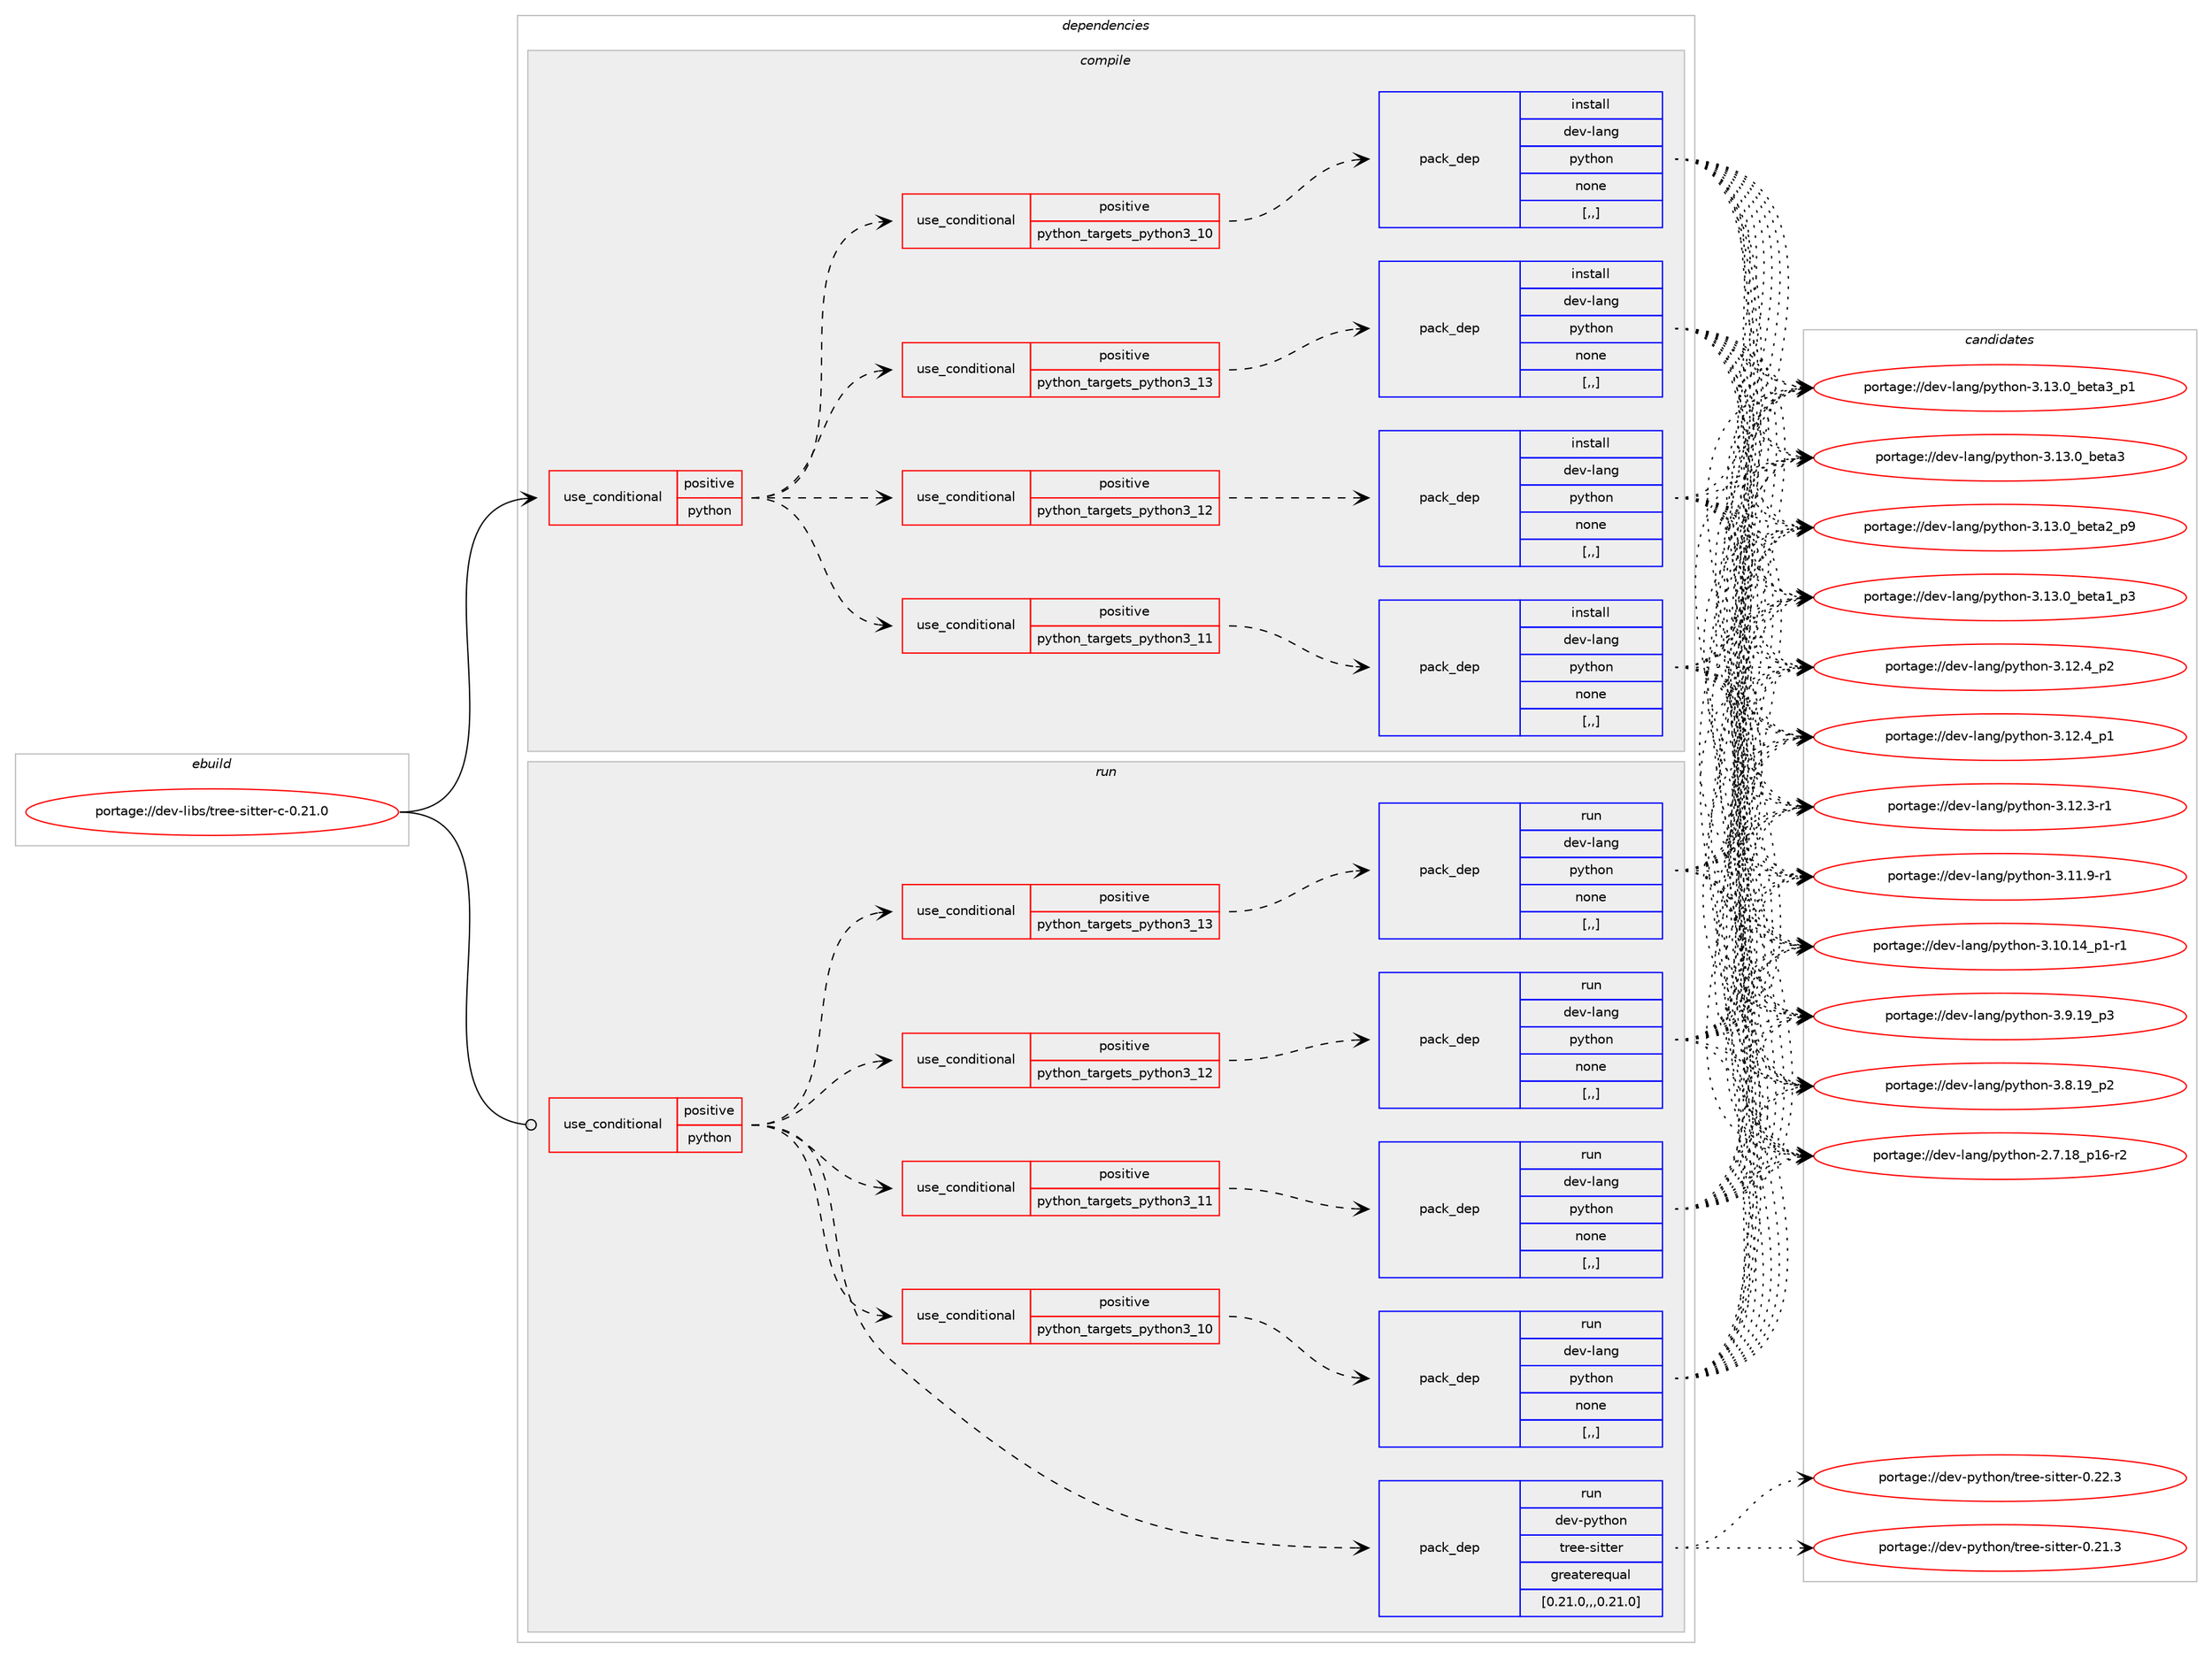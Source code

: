 digraph prolog {

# *************
# Graph options
# *************

newrank=true;
concentrate=true;
compound=true;
graph [rankdir=LR,fontname=Helvetica,fontsize=10,ranksep=1.5];#, ranksep=2.5, nodesep=0.2];
edge  [arrowhead=vee];
node  [fontname=Helvetica,fontsize=10];

# **********
# The ebuild
# **********

subgraph cluster_leftcol {
color=gray;
label=<<i>ebuild</i>>;
id [label="portage://dev-libs/tree-sitter-c-0.21.0", color=red, width=4, href="../dev-libs/tree-sitter-c-0.21.0.svg"];
}

# ****************
# The dependencies
# ****************

subgraph cluster_midcol {
color=gray;
label=<<i>dependencies</i>>;
subgraph cluster_compile {
fillcolor="#eeeeee";
style=filled;
label=<<i>compile</i>>;
subgraph cond28366 {
dependency114076 [label=<<TABLE BORDER="0" CELLBORDER="1" CELLSPACING="0" CELLPADDING="4"><TR><TD ROWSPAN="3" CELLPADDING="10">use_conditional</TD></TR><TR><TD>positive</TD></TR><TR><TD>python</TD></TR></TABLE>>, shape=none, color=red];
subgraph cond28367 {
dependency114077 [label=<<TABLE BORDER="0" CELLBORDER="1" CELLSPACING="0" CELLPADDING="4"><TR><TD ROWSPAN="3" CELLPADDING="10">use_conditional</TD></TR><TR><TD>positive</TD></TR><TR><TD>python_targets_python3_10</TD></TR></TABLE>>, shape=none, color=red];
subgraph pack84512 {
dependency114078 [label=<<TABLE BORDER="0" CELLBORDER="1" CELLSPACING="0" CELLPADDING="4" WIDTH="220"><TR><TD ROWSPAN="6" CELLPADDING="30">pack_dep</TD></TR><TR><TD WIDTH="110">install</TD></TR><TR><TD>dev-lang</TD></TR><TR><TD>python</TD></TR><TR><TD>none</TD></TR><TR><TD>[,,]</TD></TR></TABLE>>, shape=none, color=blue];
}
dependency114077:e -> dependency114078:w [weight=20,style="dashed",arrowhead="vee"];
}
dependency114076:e -> dependency114077:w [weight=20,style="dashed",arrowhead="vee"];
subgraph cond28368 {
dependency114079 [label=<<TABLE BORDER="0" CELLBORDER="1" CELLSPACING="0" CELLPADDING="4"><TR><TD ROWSPAN="3" CELLPADDING="10">use_conditional</TD></TR><TR><TD>positive</TD></TR><TR><TD>python_targets_python3_11</TD></TR></TABLE>>, shape=none, color=red];
subgraph pack84513 {
dependency114080 [label=<<TABLE BORDER="0" CELLBORDER="1" CELLSPACING="0" CELLPADDING="4" WIDTH="220"><TR><TD ROWSPAN="6" CELLPADDING="30">pack_dep</TD></TR><TR><TD WIDTH="110">install</TD></TR><TR><TD>dev-lang</TD></TR><TR><TD>python</TD></TR><TR><TD>none</TD></TR><TR><TD>[,,]</TD></TR></TABLE>>, shape=none, color=blue];
}
dependency114079:e -> dependency114080:w [weight=20,style="dashed",arrowhead="vee"];
}
dependency114076:e -> dependency114079:w [weight=20,style="dashed",arrowhead="vee"];
subgraph cond28369 {
dependency114081 [label=<<TABLE BORDER="0" CELLBORDER="1" CELLSPACING="0" CELLPADDING="4"><TR><TD ROWSPAN="3" CELLPADDING="10">use_conditional</TD></TR><TR><TD>positive</TD></TR><TR><TD>python_targets_python3_12</TD></TR></TABLE>>, shape=none, color=red];
subgraph pack84514 {
dependency114082 [label=<<TABLE BORDER="0" CELLBORDER="1" CELLSPACING="0" CELLPADDING="4" WIDTH="220"><TR><TD ROWSPAN="6" CELLPADDING="30">pack_dep</TD></TR><TR><TD WIDTH="110">install</TD></TR><TR><TD>dev-lang</TD></TR><TR><TD>python</TD></TR><TR><TD>none</TD></TR><TR><TD>[,,]</TD></TR></TABLE>>, shape=none, color=blue];
}
dependency114081:e -> dependency114082:w [weight=20,style="dashed",arrowhead="vee"];
}
dependency114076:e -> dependency114081:w [weight=20,style="dashed",arrowhead="vee"];
subgraph cond28370 {
dependency114083 [label=<<TABLE BORDER="0" CELLBORDER="1" CELLSPACING="0" CELLPADDING="4"><TR><TD ROWSPAN="3" CELLPADDING="10">use_conditional</TD></TR><TR><TD>positive</TD></TR><TR><TD>python_targets_python3_13</TD></TR></TABLE>>, shape=none, color=red];
subgraph pack84515 {
dependency114084 [label=<<TABLE BORDER="0" CELLBORDER="1" CELLSPACING="0" CELLPADDING="4" WIDTH="220"><TR><TD ROWSPAN="6" CELLPADDING="30">pack_dep</TD></TR><TR><TD WIDTH="110">install</TD></TR><TR><TD>dev-lang</TD></TR><TR><TD>python</TD></TR><TR><TD>none</TD></TR><TR><TD>[,,]</TD></TR></TABLE>>, shape=none, color=blue];
}
dependency114083:e -> dependency114084:w [weight=20,style="dashed",arrowhead="vee"];
}
dependency114076:e -> dependency114083:w [weight=20,style="dashed",arrowhead="vee"];
}
id:e -> dependency114076:w [weight=20,style="solid",arrowhead="vee"];
}
subgraph cluster_compileandrun {
fillcolor="#eeeeee";
style=filled;
label=<<i>compile and run</i>>;
}
subgraph cluster_run {
fillcolor="#eeeeee";
style=filled;
label=<<i>run</i>>;
subgraph cond28371 {
dependency114085 [label=<<TABLE BORDER="0" CELLBORDER="1" CELLSPACING="0" CELLPADDING="4"><TR><TD ROWSPAN="3" CELLPADDING="10">use_conditional</TD></TR><TR><TD>positive</TD></TR><TR><TD>python</TD></TR></TABLE>>, shape=none, color=red];
subgraph cond28372 {
dependency114086 [label=<<TABLE BORDER="0" CELLBORDER="1" CELLSPACING="0" CELLPADDING="4"><TR><TD ROWSPAN="3" CELLPADDING="10">use_conditional</TD></TR><TR><TD>positive</TD></TR><TR><TD>python_targets_python3_10</TD></TR></TABLE>>, shape=none, color=red];
subgraph pack84516 {
dependency114087 [label=<<TABLE BORDER="0" CELLBORDER="1" CELLSPACING="0" CELLPADDING="4" WIDTH="220"><TR><TD ROWSPAN="6" CELLPADDING="30">pack_dep</TD></TR><TR><TD WIDTH="110">run</TD></TR><TR><TD>dev-lang</TD></TR><TR><TD>python</TD></TR><TR><TD>none</TD></TR><TR><TD>[,,]</TD></TR></TABLE>>, shape=none, color=blue];
}
dependency114086:e -> dependency114087:w [weight=20,style="dashed",arrowhead="vee"];
}
dependency114085:e -> dependency114086:w [weight=20,style="dashed",arrowhead="vee"];
subgraph cond28373 {
dependency114088 [label=<<TABLE BORDER="0" CELLBORDER="1" CELLSPACING="0" CELLPADDING="4"><TR><TD ROWSPAN="3" CELLPADDING="10">use_conditional</TD></TR><TR><TD>positive</TD></TR><TR><TD>python_targets_python3_11</TD></TR></TABLE>>, shape=none, color=red];
subgraph pack84517 {
dependency114089 [label=<<TABLE BORDER="0" CELLBORDER="1" CELLSPACING="0" CELLPADDING="4" WIDTH="220"><TR><TD ROWSPAN="6" CELLPADDING="30">pack_dep</TD></TR><TR><TD WIDTH="110">run</TD></TR><TR><TD>dev-lang</TD></TR><TR><TD>python</TD></TR><TR><TD>none</TD></TR><TR><TD>[,,]</TD></TR></TABLE>>, shape=none, color=blue];
}
dependency114088:e -> dependency114089:w [weight=20,style="dashed",arrowhead="vee"];
}
dependency114085:e -> dependency114088:w [weight=20,style="dashed",arrowhead="vee"];
subgraph cond28374 {
dependency114090 [label=<<TABLE BORDER="0" CELLBORDER="1" CELLSPACING="0" CELLPADDING="4"><TR><TD ROWSPAN="3" CELLPADDING="10">use_conditional</TD></TR><TR><TD>positive</TD></TR><TR><TD>python_targets_python3_12</TD></TR></TABLE>>, shape=none, color=red];
subgraph pack84518 {
dependency114091 [label=<<TABLE BORDER="0" CELLBORDER="1" CELLSPACING="0" CELLPADDING="4" WIDTH="220"><TR><TD ROWSPAN="6" CELLPADDING="30">pack_dep</TD></TR><TR><TD WIDTH="110">run</TD></TR><TR><TD>dev-lang</TD></TR><TR><TD>python</TD></TR><TR><TD>none</TD></TR><TR><TD>[,,]</TD></TR></TABLE>>, shape=none, color=blue];
}
dependency114090:e -> dependency114091:w [weight=20,style="dashed",arrowhead="vee"];
}
dependency114085:e -> dependency114090:w [weight=20,style="dashed",arrowhead="vee"];
subgraph cond28375 {
dependency114092 [label=<<TABLE BORDER="0" CELLBORDER="1" CELLSPACING="0" CELLPADDING="4"><TR><TD ROWSPAN="3" CELLPADDING="10">use_conditional</TD></TR><TR><TD>positive</TD></TR><TR><TD>python_targets_python3_13</TD></TR></TABLE>>, shape=none, color=red];
subgraph pack84519 {
dependency114093 [label=<<TABLE BORDER="0" CELLBORDER="1" CELLSPACING="0" CELLPADDING="4" WIDTH="220"><TR><TD ROWSPAN="6" CELLPADDING="30">pack_dep</TD></TR><TR><TD WIDTH="110">run</TD></TR><TR><TD>dev-lang</TD></TR><TR><TD>python</TD></TR><TR><TD>none</TD></TR><TR><TD>[,,]</TD></TR></TABLE>>, shape=none, color=blue];
}
dependency114092:e -> dependency114093:w [weight=20,style="dashed",arrowhead="vee"];
}
dependency114085:e -> dependency114092:w [weight=20,style="dashed",arrowhead="vee"];
subgraph pack84520 {
dependency114094 [label=<<TABLE BORDER="0" CELLBORDER="1" CELLSPACING="0" CELLPADDING="4" WIDTH="220"><TR><TD ROWSPAN="6" CELLPADDING="30">pack_dep</TD></TR><TR><TD WIDTH="110">run</TD></TR><TR><TD>dev-python</TD></TR><TR><TD>tree-sitter</TD></TR><TR><TD>greaterequal</TD></TR><TR><TD>[0.21.0,,,0.21.0]</TD></TR></TABLE>>, shape=none, color=blue];
}
dependency114085:e -> dependency114094:w [weight=20,style="dashed",arrowhead="vee"];
}
id:e -> dependency114085:w [weight=20,style="solid",arrowhead="odot"];
}
}

# **************
# The candidates
# **************

subgraph cluster_choices {
rank=same;
color=gray;
label=<<i>candidates</i>>;

subgraph choice84512 {
color=black;
nodesep=1;
choice10010111845108971101034711212111610411111045514649514648959810111697519511249 [label="portage://dev-lang/python-3.13.0_beta3_p1", color=red, width=4,href="../dev-lang/python-3.13.0_beta3_p1.svg"];
choice1001011184510897110103471121211161041111104551464951464895981011169751 [label="portage://dev-lang/python-3.13.0_beta3", color=red, width=4,href="../dev-lang/python-3.13.0_beta3.svg"];
choice10010111845108971101034711212111610411111045514649514648959810111697509511257 [label="portage://dev-lang/python-3.13.0_beta2_p9", color=red, width=4,href="../dev-lang/python-3.13.0_beta2_p9.svg"];
choice10010111845108971101034711212111610411111045514649514648959810111697499511251 [label="portage://dev-lang/python-3.13.0_beta1_p3", color=red, width=4,href="../dev-lang/python-3.13.0_beta1_p3.svg"];
choice100101118451089711010347112121116104111110455146495046529511250 [label="portage://dev-lang/python-3.12.4_p2", color=red, width=4,href="../dev-lang/python-3.12.4_p2.svg"];
choice100101118451089711010347112121116104111110455146495046529511249 [label="portage://dev-lang/python-3.12.4_p1", color=red, width=4,href="../dev-lang/python-3.12.4_p1.svg"];
choice100101118451089711010347112121116104111110455146495046514511449 [label="portage://dev-lang/python-3.12.3-r1", color=red, width=4,href="../dev-lang/python-3.12.3-r1.svg"];
choice100101118451089711010347112121116104111110455146494946574511449 [label="portage://dev-lang/python-3.11.9-r1", color=red, width=4,href="../dev-lang/python-3.11.9-r1.svg"];
choice100101118451089711010347112121116104111110455146494846495295112494511449 [label="portage://dev-lang/python-3.10.14_p1-r1", color=red, width=4,href="../dev-lang/python-3.10.14_p1-r1.svg"];
choice100101118451089711010347112121116104111110455146574649579511251 [label="portage://dev-lang/python-3.9.19_p3", color=red, width=4,href="../dev-lang/python-3.9.19_p3.svg"];
choice100101118451089711010347112121116104111110455146564649579511250 [label="portage://dev-lang/python-3.8.19_p2", color=red, width=4,href="../dev-lang/python-3.8.19_p2.svg"];
choice100101118451089711010347112121116104111110455046554649569511249544511450 [label="portage://dev-lang/python-2.7.18_p16-r2", color=red, width=4,href="../dev-lang/python-2.7.18_p16-r2.svg"];
dependency114078:e -> choice10010111845108971101034711212111610411111045514649514648959810111697519511249:w [style=dotted,weight="100"];
dependency114078:e -> choice1001011184510897110103471121211161041111104551464951464895981011169751:w [style=dotted,weight="100"];
dependency114078:e -> choice10010111845108971101034711212111610411111045514649514648959810111697509511257:w [style=dotted,weight="100"];
dependency114078:e -> choice10010111845108971101034711212111610411111045514649514648959810111697499511251:w [style=dotted,weight="100"];
dependency114078:e -> choice100101118451089711010347112121116104111110455146495046529511250:w [style=dotted,weight="100"];
dependency114078:e -> choice100101118451089711010347112121116104111110455146495046529511249:w [style=dotted,weight="100"];
dependency114078:e -> choice100101118451089711010347112121116104111110455146495046514511449:w [style=dotted,weight="100"];
dependency114078:e -> choice100101118451089711010347112121116104111110455146494946574511449:w [style=dotted,weight="100"];
dependency114078:e -> choice100101118451089711010347112121116104111110455146494846495295112494511449:w [style=dotted,weight="100"];
dependency114078:e -> choice100101118451089711010347112121116104111110455146574649579511251:w [style=dotted,weight="100"];
dependency114078:e -> choice100101118451089711010347112121116104111110455146564649579511250:w [style=dotted,weight="100"];
dependency114078:e -> choice100101118451089711010347112121116104111110455046554649569511249544511450:w [style=dotted,weight="100"];
}
subgraph choice84513 {
color=black;
nodesep=1;
choice10010111845108971101034711212111610411111045514649514648959810111697519511249 [label="portage://dev-lang/python-3.13.0_beta3_p1", color=red, width=4,href="../dev-lang/python-3.13.0_beta3_p1.svg"];
choice1001011184510897110103471121211161041111104551464951464895981011169751 [label="portage://dev-lang/python-3.13.0_beta3", color=red, width=4,href="../dev-lang/python-3.13.0_beta3.svg"];
choice10010111845108971101034711212111610411111045514649514648959810111697509511257 [label="portage://dev-lang/python-3.13.0_beta2_p9", color=red, width=4,href="../dev-lang/python-3.13.0_beta2_p9.svg"];
choice10010111845108971101034711212111610411111045514649514648959810111697499511251 [label="portage://dev-lang/python-3.13.0_beta1_p3", color=red, width=4,href="../dev-lang/python-3.13.0_beta1_p3.svg"];
choice100101118451089711010347112121116104111110455146495046529511250 [label="portage://dev-lang/python-3.12.4_p2", color=red, width=4,href="../dev-lang/python-3.12.4_p2.svg"];
choice100101118451089711010347112121116104111110455146495046529511249 [label="portage://dev-lang/python-3.12.4_p1", color=red, width=4,href="../dev-lang/python-3.12.4_p1.svg"];
choice100101118451089711010347112121116104111110455146495046514511449 [label="portage://dev-lang/python-3.12.3-r1", color=red, width=4,href="../dev-lang/python-3.12.3-r1.svg"];
choice100101118451089711010347112121116104111110455146494946574511449 [label="portage://dev-lang/python-3.11.9-r1", color=red, width=4,href="../dev-lang/python-3.11.9-r1.svg"];
choice100101118451089711010347112121116104111110455146494846495295112494511449 [label="portage://dev-lang/python-3.10.14_p1-r1", color=red, width=4,href="../dev-lang/python-3.10.14_p1-r1.svg"];
choice100101118451089711010347112121116104111110455146574649579511251 [label="portage://dev-lang/python-3.9.19_p3", color=red, width=4,href="../dev-lang/python-3.9.19_p3.svg"];
choice100101118451089711010347112121116104111110455146564649579511250 [label="portage://dev-lang/python-3.8.19_p2", color=red, width=4,href="../dev-lang/python-3.8.19_p2.svg"];
choice100101118451089711010347112121116104111110455046554649569511249544511450 [label="portage://dev-lang/python-2.7.18_p16-r2", color=red, width=4,href="../dev-lang/python-2.7.18_p16-r2.svg"];
dependency114080:e -> choice10010111845108971101034711212111610411111045514649514648959810111697519511249:w [style=dotted,weight="100"];
dependency114080:e -> choice1001011184510897110103471121211161041111104551464951464895981011169751:w [style=dotted,weight="100"];
dependency114080:e -> choice10010111845108971101034711212111610411111045514649514648959810111697509511257:w [style=dotted,weight="100"];
dependency114080:e -> choice10010111845108971101034711212111610411111045514649514648959810111697499511251:w [style=dotted,weight="100"];
dependency114080:e -> choice100101118451089711010347112121116104111110455146495046529511250:w [style=dotted,weight="100"];
dependency114080:e -> choice100101118451089711010347112121116104111110455146495046529511249:w [style=dotted,weight="100"];
dependency114080:e -> choice100101118451089711010347112121116104111110455146495046514511449:w [style=dotted,weight="100"];
dependency114080:e -> choice100101118451089711010347112121116104111110455146494946574511449:w [style=dotted,weight="100"];
dependency114080:e -> choice100101118451089711010347112121116104111110455146494846495295112494511449:w [style=dotted,weight="100"];
dependency114080:e -> choice100101118451089711010347112121116104111110455146574649579511251:w [style=dotted,weight="100"];
dependency114080:e -> choice100101118451089711010347112121116104111110455146564649579511250:w [style=dotted,weight="100"];
dependency114080:e -> choice100101118451089711010347112121116104111110455046554649569511249544511450:w [style=dotted,weight="100"];
}
subgraph choice84514 {
color=black;
nodesep=1;
choice10010111845108971101034711212111610411111045514649514648959810111697519511249 [label="portage://dev-lang/python-3.13.0_beta3_p1", color=red, width=4,href="../dev-lang/python-3.13.0_beta3_p1.svg"];
choice1001011184510897110103471121211161041111104551464951464895981011169751 [label="portage://dev-lang/python-3.13.0_beta3", color=red, width=4,href="../dev-lang/python-3.13.0_beta3.svg"];
choice10010111845108971101034711212111610411111045514649514648959810111697509511257 [label="portage://dev-lang/python-3.13.0_beta2_p9", color=red, width=4,href="../dev-lang/python-3.13.0_beta2_p9.svg"];
choice10010111845108971101034711212111610411111045514649514648959810111697499511251 [label="portage://dev-lang/python-3.13.0_beta1_p3", color=red, width=4,href="../dev-lang/python-3.13.0_beta1_p3.svg"];
choice100101118451089711010347112121116104111110455146495046529511250 [label="portage://dev-lang/python-3.12.4_p2", color=red, width=4,href="../dev-lang/python-3.12.4_p2.svg"];
choice100101118451089711010347112121116104111110455146495046529511249 [label="portage://dev-lang/python-3.12.4_p1", color=red, width=4,href="../dev-lang/python-3.12.4_p1.svg"];
choice100101118451089711010347112121116104111110455146495046514511449 [label="portage://dev-lang/python-3.12.3-r1", color=red, width=4,href="../dev-lang/python-3.12.3-r1.svg"];
choice100101118451089711010347112121116104111110455146494946574511449 [label="portage://dev-lang/python-3.11.9-r1", color=red, width=4,href="../dev-lang/python-3.11.9-r1.svg"];
choice100101118451089711010347112121116104111110455146494846495295112494511449 [label="portage://dev-lang/python-3.10.14_p1-r1", color=red, width=4,href="../dev-lang/python-3.10.14_p1-r1.svg"];
choice100101118451089711010347112121116104111110455146574649579511251 [label="portage://dev-lang/python-3.9.19_p3", color=red, width=4,href="../dev-lang/python-3.9.19_p3.svg"];
choice100101118451089711010347112121116104111110455146564649579511250 [label="portage://dev-lang/python-3.8.19_p2", color=red, width=4,href="../dev-lang/python-3.8.19_p2.svg"];
choice100101118451089711010347112121116104111110455046554649569511249544511450 [label="portage://dev-lang/python-2.7.18_p16-r2", color=red, width=4,href="../dev-lang/python-2.7.18_p16-r2.svg"];
dependency114082:e -> choice10010111845108971101034711212111610411111045514649514648959810111697519511249:w [style=dotted,weight="100"];
dependency114082:e -> choice1001011184510897110103471121211161041111104551464951464895981011169751:w [style=dotted,weight="100"];
dependency114082:e -> choice10010111845108971101034711212111610411111045514649514648959810111697509511257:w [style=dotted,weight="100"];
dependency114082:e -> choice10010111845108971101034711212111610411111045514649514648959810111697499511251:w [style=dotted,weight="100"];
dependency114082:e -> choice100101118451089711010347112121116104111110455146495046529511250:w [style=dotted,weight="100"];
dependency114082:e -> choice100101118451089711010347112121116104111110455146495046529511249:w [style=dotted,weight="100"];
dependency114082:e -> choice100101118451089711010347112121116104111110455146495046514511449:w [style=dotted,weight="100"];
dependency114082:e -> choice100101118451089711010347112121116104111110455146494946574511449:w [style=dotted,weight="100"];
dependency114082:e -> choice100101118451089711010347112121116104111110455146494846495295112494511449:w [style=dotted,weight="100"];
dependency114082:e -> choice100101118451089711010347112121116104111110455146574649579511251:w [style=dotted,weight="100"];
dependency114082:e -> choice100101118451089711010347112121116104111110455146564649579511250:w [style=dotted,weight="100"];
dependency114082:e -> choice100101118451089711010347112121116104111110455046554649569511249544511450:w [style=dotted,weight="100"];
}
subgraph choice84515 {
color=black;
nodesep=1;
choice10010111845108971101034711212111610411111045514649514648959810111697519511249 [label="portage://dev-lang/python-3.13.0_beta3_p1", color=red, width=4,href="../dev-lang/python-3.13.0_beta3_p1.svg"];
choice1001011184510897110103471121211161041111104551464951464895981011169751 [label="portage://dev-lang/python-3.13.0_beta3", color=red, width=4,href="../dev-lang/python-3.13.0_beta3.svg"];
choice10010111845108971101034711212111610411111045514649514648959810111697509511257 [label="portage://dev-lang/python-3.13.0_beta2_p9", color=red, width=4,href="../dev-lang/python-3.13.0_beta2_p9.svg"];
choice10010111845108971101034711212111610411111045514649514648959810111697499511251 [label="portage://dev-lang/python-3.13.0_beta1_p3", color=red, width=4,href="../dev-lang/python-3.13.0_beta1_p3.svg"];
choice100101118451089711010347112121116104111110455146495046529511250 [label="portage://dev-lang/python-3.12.4_p2", color=red, width=4,href="../dev-lang/python-3.12.4_p2.svg"];
choice100101118451089711010347112121116104111110455146495046529511249 [label="portage://dev-lang/python-3.12.4_p1", color=red, width=4,href="../dev-lang/python-3.12.4_p1.svg"];
choice100101118451089711010347112121116104111110455146495046514511449 [label="portage://dev-lang/python-3.12.3-r1", color=red, width=4,href="../dev-lang/python-3.12.3-r1.svg"];
choice100101118451089711010347112121116104111110455146494946574511449 [label="portage://dev-lang/python-3.11.9-r1", color=red, width=4,href="../dev-lang/python-3.11.9-r1.svg"];
choice100101118451089711010347112121116104111110455146494846495295112494511449 [label="portage://dev-lang/python-3.10.14_p1-r1", color=red, width=4,href="../dev-lang/python-3.10.14_p1-r1.svg"];
choice100101118451089711010347112121116104111110455146574649579511251 [label="portage://dev-lang/python-3.9.19_p3", color=red, width=4,href="../dev-lang/python-3.9.19_p3.svg"];
choice100101118451089711010347112121116104111110455146564649579511250 [label="portage://dev-lang/python-3.8.19_p2", color=red, width=4,href="../dev-lang/python-3.8.19_p2.svg"];
choice100101118451089711010347112121116104111110455046554649569511249544511450 [label="portage://dev-lang/python-2.7.18_p16-r2", color=red, width=4,href="../dev-lang/python-2.7.18_p16-r2.svg"];
dependency114084:e -> choice10010111845108971101034711212111610411111045514649514648959810111697519511249:w [style=dotted,weight="100"];
dependency114084:e -> choice1001011184510897110103471121211161041111104551464951464895981011169751:w [style=dotted,weight="100"];
dependency114084:e -> choice10010111845108971101034711212111610411111045514649514648959810111697509511257:w [style=dotted,weight="100"];
dependency114084:e -> choice10010111845108971101034711212111610411111045514649514648959810111697499511251:w [style=dotted,weight="100"];
dependency114084:e -> choice100101118451089711010347112121116104111110455146495046529511250:w [style=dotted,weight="100"];
dependency114084:e -> choice100101118451089711010347112121116104111110455146495046529511249:w [style=dotted,weight="100"];
dependency114084:e -> choice100101118451089711010347112121116104111110455146495046514511449:w [style=dotted,weight="100"];
dependency114084:e -> choice100101118451089711010347112121116104111110455146494946574511449:w [style=dotted,weight="100"];
dependency114084:e -> choice100101118451089711010347112121116104111110455146494846495295112494511449:w [style=dotted,weight="100"];
dependency114084:e -> choice100101118451089711010347112121116104111110455146574649579511251:w [style=dotted,weight="100"];
dependency114084:e -> choice100101118451089711010347112121116104111110455146564649579511250:w [style=dotted,weight="100"];
dependency114084:e -> choice100101118451089711010347112121116104111110455046554649569511249544511450:w [style=dotted,weight="100"];
}
subgraph choice84516 {
color=black;
nodesep=1;
choice10010111845108971101034711212111610411111045514649514648959810111697519511249 [label="portage://dev-lang/python-3.13.0_beta3_p1", color=red, width=4,href="../dev-lang/python-3.13.0_beta3_p1.svg"];
choice1001011184510897110103471121211161041111104551464951464895981011169751 [label="portage://dev-lang/python-3.13.0_beta3", color=red, width=4,href="../dev-lang/python-3.13.0_beta3.svg"];
choice10010111845108971101034711212111610411111045514649514648959810111697509511257 [label="portage://dev-lang/python-3.13.0_beta2_p9", color=red, width=4,href="../dev-lang/python-3.13.0_beta2_p9.svg"];
choice10010111845108971101034711212111610411111045514649514648959810111697499511251 [label="portage://dev-lang/python-3.13.0_beta1_p3", color=red, width=4,href="../dev-lang/python-3.13.0_beta1_p3.svg"];
choice100101118451089711010347112121116104111110455146495046529511250 [label="portage://dev-lang/python-3.12.4_p2", color=red, width=4,href="../dev-lang/python-3.12.4_p2.svg"];
choice100101118451089711010347112121116104111110455146495046529511249 [label="portage://dev-lang/python-3.12.4_p1", color=red, width=4,href="../dev-lang/python-3.12.4_p1.svg"];
choice100101118451089711010347112121116104111110455146495046514511449 [label="portage://dev-lang/python-3.12.3-r1", color=red, width=4,href="../dev-lang/python-3.12.3-r1.svg"];
choice100101118451089711010347112121116104111110455146494946574511449 [label="portage://dev-lang/python-3.11.9-r1", color=red, width=4,href="../dev-lang/python-3.11.9-r1.svg"];
choice100101118451089711010347112121116104111110455146494846495295112494511449 [label="portage://dev-lang/python-3.10.14_p1-r1", color=red, width=4,href="../dev-lang/python-3.10.14_p1-r1.svg"];
choice100101118451089711010347112121116104111110455146574649579511251 [label="portage://dev-lang/python-3.9.19_p3", color=red, width=4,href="../dev-lang/python-3.9.19_p3.svg"];
choice100101118451089711010347112121116104111110455146564649579511250 [label="portage://dev-lang/python-3.8.19_p2", color=red, width=4,href="../dev-lang/python-3.8.19_p2.svg"];
choice100101118451089711010347112121116104111110455046554649569511249544511450 [label="portage://dev-lang/python-2.7.18_p16-r2", color=red, width=4,href="../dev-lang/python-2.7.18_p16-r2.svg"];
dependency114087:e -> choice10010111845108971101034711212111610411111045514649514648959810111697519511249:w [style=dotted,weight="100"];
dependency114087:e -> choice1001011184510897110103471121211161041111104551464951464895981011169751:w [style=dotted,weight="100"];
dependency114087:e -> choice10010111845108971101034711212111610411111045514649514648959810111697509511257:w [style=dotted,weight="100"];
dependency114087:e -> choice10010111845108971101034711212111610411111045514649514648959810111697499511251:w [style=dotted,weight="100"];
dependency114087:e -> choice100101118451089711010347112121116104111110455146495046529511250:w [style=dotted,weight="100"];
dependency114087:e -> choice100101118451089711010347112121116104111110455146495046529511249:w [style=dotted,weight="100"];
dependency114087:e -> choice100101118451089711010347112121116104111110455146495046514511449:w [style=dotted,weight="100"];
dependency114087:e -> choice100101118451089711010347112121116104111110455146494946574511449:w [style=dotted,weight="100"];
dependency114087:e -> choice100101118451089711010347112121116104111110455146494846495295112494511449:w [style=dotted,weight="100"];
dependency114087:e -> choice100101118451089711010347112121116104111110455146574649579511251:w [style=dotted,weight="100"];
dependency114087:e -> choice100101118451089711010347112121116104111110455146564649579511250:w [style=dotted,weight="100"];
dependency114087:e -> choice100101118451089711010347112121116104111110455046554649569511249544511450:w [style=dotted,weight="100"];
}
subgraph choice84517 {
color=black;
nodesep=1;
choice10010111845108971101034711212111610411111045514649514648959810111697519511249 [label="portage://dev-lang/python-3.13.0_beta3_p1", color=red, width=4,href="../dev-lang/python-3.13.0_beta3_p1.svg"];
choice1001011184510897110103471121211161041111104551464951464895981011169751 [label="portage://dev-lang/python-3.13.0_beta3", color=red, width=4,href="../dev-lang/python-3.13.0_beta3.svg"];
choice10010111845108971101034711212111610411111045514649514648959810111697509511257 [label="portage://dev-lang/python-3.13.0_beta2_p9", color=red, width=4,href="../dev-lang/python-3.13.0_beta2_p9.svg"];
choice10010111845108971101034711212111610411111045514649514648959810111697499511251 [label="portage://dev-lang/python-3.13.0_beta1_p3", color=red, width=4,href="../dev-lang/python-3.13.0_beta1_p3.svg"];
choice100101118451089711010347112121116104111110455146495046529511250 [label="portage://dev-lang/python-3.12.4_p2", color=red, width=4,href="../dev-lang/python-3.12.4_p2.svg"];
choice100101118451089711010347112121116104111110455146495046529511249 [label="portage://dev-lang/python-3.12.4_p1", color=red, width=4,href="../dev-lang/python-3.12.4_p1.svg"];
choice100101118451089711010347112121116104111110455146495046514511449 [label="portage://dev-lang/python-3.12.3-r1", color=red, width=4,href="../dev-lang/python-3.12.3-r1.svg"];
choice100101118451089711010347112121116104111110455146494946574511449 [label="portage://dev-lang/python-3.11.9-r1", color=red, width=4,href="../dev-lang/python-3.11.9-r1.svg"];
choice100101118451089711010347112121116104111110455146494846495295112494511449 [label="portage://dev-lang/python-3.10.14_p1-r1", color=red, width=4,href="../dev-lang/python-3.10.14_p1-r1.svg"];
choice100101118451089711010347112121116104111110455146574649579511251 [label="portage://dev-lang/python-3.9.19_p3", color=red, width=4,href="../dev-lang/python-3.9.19_p3.svg"];
choice100101118451089711010347112121116104111110455146564649579511250 [label="portage://dev-lang/python-3.8.19_p2", color=red, width=4,href="../dev-lang/python-3.8.19_p2.svg"];
choice100101118451089711010347112121116104111110455046554649569511249544511450 [label="portage://dev-lang/python-2.7.18_p16-r2", color=red, width=4,href="../dev-lang/python-2.7.18_p16-r2.svg"];
dependency114089:e -> choice10010111845108971101034711212111610411111045514649514648959810111697519511249:w [style=dotted,weight="100"];
dependency114089:e -> choice1001011184510897110103471121211161041111104551464951464895981011169751:w [style=dotted,weight="100"];
dependency114089:e -> choice10010111845108971101034711212111610411111045514649514648959810111697509511257:w [style=dotted,weight="100"];
dependency114089:e -> choice10010111845108971101034711212111610411111045514649514648959810111697499511251:w [style=dotted,weight="100"];
dependency114089:e -> choice100101118451089711010347112121116104111110455146495046529511250:w [style=dotted,weight="100"];
dependency114089:e -> choice100101118451089711010347112121116104111110455146495046529511249:w [style=dotted,weight="100"];
dependency114089:e -> choice100101118451089711010347112121116104111110455146495046514511449:w [style=dotted,weight="100"];
dependency114089:e -> choice100101118451089711010347112121116104111110455146494946574511449:w [style=dotted,weight="100"];
dependency114089:e -> choice100101118451089711010347112121116104111110455146494846495295112494511449:w [style=dotted,weight="100"];
dependency114089:e -> choice100101118451089711010347112121116104111110455146574649579511251:w [style=dotted,weight="100"];
dependency114089:e -> choice100101118451089711010347112121116104111110455146564649579511250:w [style=dotted,weight="100"];
dependency114089:e -> choice100101118451089711010347112121116104111110455046554649569511249544511450:w [style=dotted,weight="100"];
}
subgraph choice84518 {
color=black;
nodesep=1;
choice10010111845108971101034711212111610411111045514649514648959810111697519511249 [label="portage://dev-lang/python-3.13.0_beta3_p1", color=red, width=4,href="../dev-lang/python-3.13.0_beta3_p1.svg"];
choice1001011184510897110103471121211161041111104551464951464895981011169751 [label="portage://dev-lang/python-3.13.0_beta3", color=red, width=4,href="../dev-lang/python-3.13.0_beta3.svg"];
choice10010111845108971101034711212111610411111045514649514648959810111697509511257 [label="portage://dev-lang/python-3.13.0_beta2_p9", color=red, width=4,href="../dev-lang/python-3.13.0_beta2_p9.svg"];
choice10010111845108971101034711212111610411111045514649514648959810111697499511251 [label="portage://dev-lang/python-3.13.0_beta1_p3", color=red, width=4,href="../dev-lang/python-3.13.0_beta1_p3.svg"];
choice100101118451089711010347112121116104111110455146495046529511250 [label="portage://dev-lang/python-3.12.4_p2", color=red, width=4,href="../dev-lang/python-3.12.4_p2.svg"];
choice100101118451089711010347112121116104111110455146495046529511249 [label="portage://dev-lang/python-3.12.4_p1", color=red, width=4,href="../dev-lang/python-3.12.4_p1.svg"];
choice100101118451089711010347112121116104111110455146495046514511449 [label="portage://dev-lang/python-3.12.3-r1", color=red, width=4,href="../dev-lang/python-3.12.3-r1.svg"];
choice100101118451089711010347112121116104111110455146494946574511449 [label="portage://dev-lang/python-3.11.9-r1", color=red, width=4,href="../dev-lang/python-3.11.9-r1.svg"];
choice100101118451089711010347112121116104111110455146494846495295112494511449 [label="portage://dev-lang/python-3.10.14_p1-r1", color=red, width=4,href="../dev-lang/python-3.10.14_p1-r1.svg"];
choice100101118451089711010347112121116104111110455146574649579511251 [label="portage://dev-lang/python-3.9.19_p3", color=red, width=4,href="../dev-lang/python-3.9.19_p3.svg"];
choice100101118451089711010347112121116104111110455146564649579511250 [label="portage://dev-lang/python-3.8.19_p2", color=red, width=4,href="../dev-lang/python-3.8.19_p2.svg"];
choice100101118451089711010347112121116104111110455046554649569511249544511450 [label="portage://dev-lang/python-2.7.18_p16-r2", color=red, width=4,href="../dev-lang/python-2.7.18_p16-r2.svg"];
dependency114091:e -> choice10010111845108971101034711212111610411111045514649514648959810111697519511249:w [style=dotted,weight="100"];
dependency114091:e -> choice1001011184510897110103471121211161041111104551464951464895981011169751:w [style=dotted,weight="100"];
dependency114091:e -> choice10010111845108971101034711212111610411111045514649514648959810111697509511257:w [style=dotted,weight="100"];
dependency114091:e -> choice10010111845108971101034711212111610411111045514649514648959810111697499511251:w [style=dotted,weight="100"];
dependency114091:e -> choice100101118451089711010347112121116104111110455146495046529511250:w [style=dotted,weight="100"];
dependency114091:e -> choice100101118451089711010347112121116104111110455146495046529511249:w [style=dotted,weight="100"];
dependency114091:e -> choice100101118451089711010347112121116104111110455146495046514511449:w [style=dotted,weight="100"];
dependency114091:e -> choice100101118451089711010347112121116104111110455146494946574511449:w [style=dotted,weight="100"];
dependency114091:e -> choice100101118451089711010347112121116104111110455146494846495295112494511449:w [style=dotted,weight="100"];
dependency114091:e -> choice100101118451089711010347112121116104111110455146574649579511251:w [style=dotted,weight="100"];
dependency114091:e -> choice100101118451089711010347112121116104111110455146564649579511250:w [style=dotted,weight="100"];
dependency114091:e -> choice100101118451089711010347112121116104111110455046554649569511249544511450:w [style=dotted,weight="100"];
}
subgraph choice84519 {
color=black;
nodesep=1;
choice10010111845108971101034711212111610411111045514649514648959810111697519511249 [label="portage://dev-lang/python-3.13.0_beta3_p1", color=red, width=4,href="../dev-lang/python-3.13.0_beta3_p1.svg"];
choice1001011184510897110103471121211161041111104551464951464895981011169751 [label="portage://dev-lang/python-3.13.0_beta3", color=red, width=4,href="../dev-lang/python-3.13.0_beta3.svg"];
choice10010111845108971101034711212111610411111045514649514648959810111697509511257 [label="portage://dev-lang/python-3.13.0_beta2_p9", color=red, width=4,href="../dev-lang/python-3.13.0_beta2_p9.svg"];
choice10010111845108971101034711212111610411111045514649514648959810111697499511251 [label="portage://dev-lang/python-3.13.0_beta1_p3", color=red, width=4,href="../dev-lang/python-3.13.0_beta1_p3.svg"];
choice100101118451089711010347112121116104111110455146495046529511250 [label="portage://dev-lang/python-3.12.4_p2", color=red, width=4,href="../dev-lang/python-3.12.4_p2.svg"];
choice100101118451089711010347112121116104111110455146495046529511249 [label="portage://dev-lang/python-3.12.4_p1", color=red, width=4,href="../dev-lang/python-3.12.4_p1.svg"];
choice100101118451089711010347112121116104111110455146495046514511449 [label="portage://dev-lang/python-3.12.3-r1", color=red, width=4,href="../dev-lang/python-3.12.3-r1.svg"];
choice100101118451089711010347112121116104111110455146494946574511449 [label="portage://dev-lang/python-3.11.9-r1", color=red, width=4,href="../dev-lang/python-3.11.9-r1.svg"];
choice100101118451089711010347112121116104111110455146494846495295112494511449 [label="portage://dev-lang/python-3.10.14_p1-r1", color=red, width=4,href="../dev-lang/python-3.10.14_p1-r1.svg"];
choice100101118451089711010347112121116104111110455146574649579511251 [label="portage://dev-lang/python-3.9.19_p3", color=red, width=4,href="../dev-lang/python-3.9.19_p3.svg"];
choice100101118451089711010347112121116104111110455146564649579511250 [label="portage://dev-lang/python-3.8.19_p2", color=red, width=4,href="../dev-lang/python-3.8.19_p2.svg"];
choice100101118451089711010347112121116104111110455046554649569511249544511450 [label="portage://dev-lang/python-2.7.18_p16-r2", color=red, width=4,href="../dev-lang/python-2.7.18_p16-r2.svg"];
dependency114093:e -> choice10010111845108971101034711212111610411111045514649514648959810111697519511249:w [style=dotted,weight="100"];
dependency114093:e -> choice1001011184510897110103471121211161041111104551464951464895981011169751:w [style=dotted,weight="100"];
dependency114093:e -> choice10010111845108971101034711212111610411111045514649514648959810111697509511257:w [style=dotted,weight="100"];
dependency114093:e -> choice10010111845108971101034711212111610411111045514649514648959810111697499511251:w [style=dotted,weight="100"];
dependency114093:e -> choice100101118451089711010347112121116104111110455146495046529511250:w [style=dotted,weight="100"];
dependency114093:e -> choice100101118451089711010347112121116104111110455146495046529511249:w [style=dotted,weight="100"];
dependency114093:e -> choice100101118451089711010347112121116104111110455146495046514511449:w [style=dotted,weight="100"];
dependency114093:e -> choice100101118451089711010347112121116104111110455146494946574511449:w [style=dotted,weight="100"];
dependency114093:e -> choice100101118451089711010347112121116104111110455146494846495295112494511449:w [style=dotted,weight="100"];
dependency114093:e -> choice100101118451089711010347112121116104111110455146574649579511251:w [style=dotted,weight="100"];
dependency114093:e -> choice100101118451089711010347112121116104111110455146564649579511250:w [style=dotted,weight="100"];
dependency114093:e -> choice100101118451089711010347112121116104111110455046554649569511249544511450:w [style=dotted,weight="100"];
}
subgraph choice84520 {
color=black;
nodesep=1;
choice10010111845112121116104111110471161141011014511510511611610111445484650504651 [label="portage://dev-python/tree-sitter-0.22.3", color=red, width=4,href="../dev-python/tree-sitter-0.22.3.svg"];
choice10010111845112121116104111110471161141011014511510511611610111445484650494651 [label="portage://dev-python/tree-sitter-0.21.3", color=red, width=4,href="../dev-python/tree-sitter-0.21.3.svg"];
dependency114094:e -> choice10010111845112121116104111110471161141011014511510511611610111445484650504651:w [style=dotted,weight="100"];
dependency114094:e -> choice10010111845112121116104111110471161141011014511510511611610111445484650494651:w [style=dotted,weight="100"];
}
}

}
